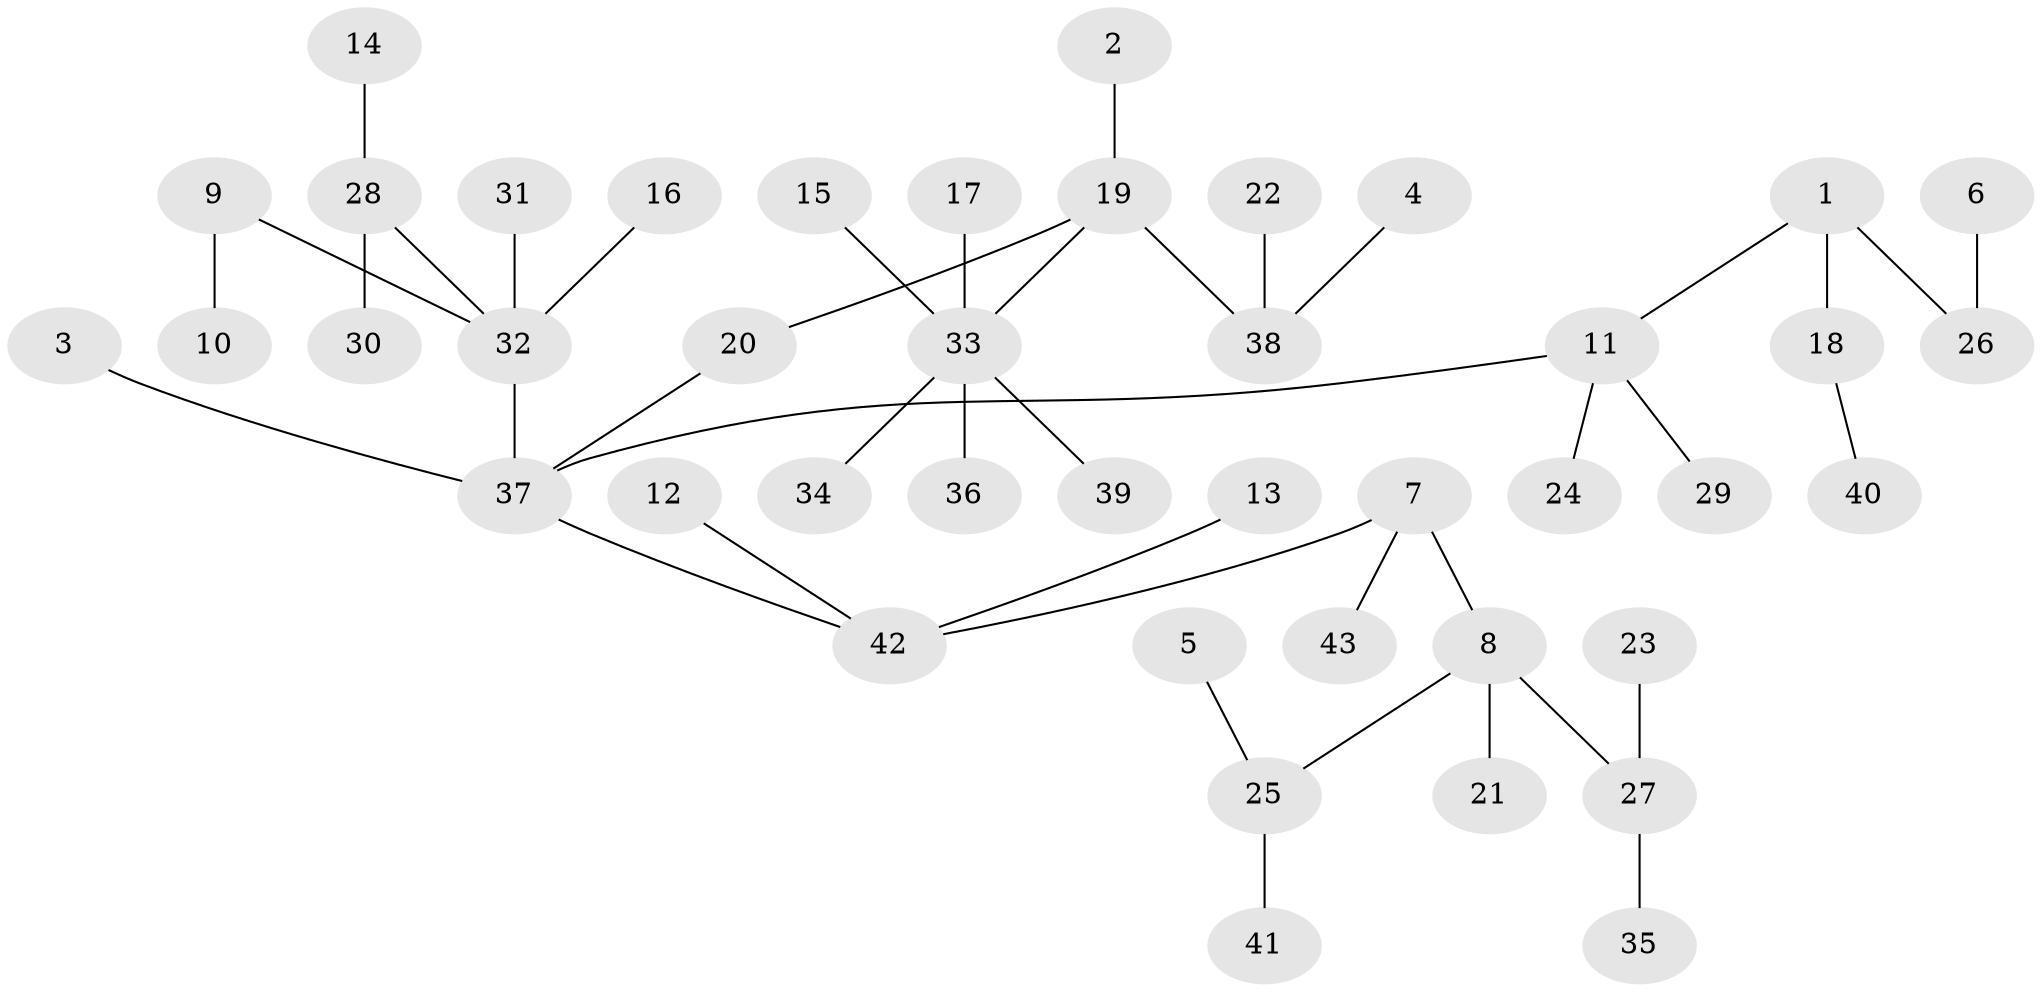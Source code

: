 // original degree distribution, {5: 0.07058823529411765, 2: 0.23529411764705882, 3: 0.10588235294117647, 4: 0.058823529411764705, 1: 0.5176470588235295, 7: 0.011764705882352941}
// Generated by graph-tools (version 1.1) at 2025/50/03/09/25 03:50:17]
// undirected, 43 vertices, 42 edges
graph export_dot {
graph [start="1"]
  node [color=gray90,style=filled];
  1;
  2;
  3;
  4;
  5;
  6;
  7;
  8;
  9;
  10;
  11;
  12;
  13;
  14;
  15;
  16;
  17;
  18;
  19;
  20;
  21;
  22;
  23;
  24;
  25;
  26;
  27;
  28;
  29;
  30;
  31;
  32;
  33;
  34;
  35;
  36;
  37;
  38;
  39;
  40;
  41;
  42;
  43;
  1 -- 11 [weight=1.0];
  1 -- 18 [weight=1.0];
  1 -- 26 [weight=1.0];
  2 -- 19 [weight=1.0];
  3 -- 37 [weight=1.0];
  4 -- 38 [weight=1.0];
  5 -- 25 [weight=1.0];
  6 -- 26 [weight=1.0];
  7 -- 8 [weight=1.0];
  7 -- 42 [weight=1.0];
  7 -- 43 [weight=1.0];
  8 -- 21 [weight=1.0];
  8 -- 25 [weight=1.0];
  8 -- 27 [weight=1.0];
  9 -- 10 [weight=1.0];
  9 -- 32 [weight=1.0];
  11 -- 24 [weight=1.0];
  11 -- 29 [weight=1.0];
  11 -- 37 [weight=1.0];
  12 -- 42 [weight=1.0];
  13 -- 42 [weight=1.0];
  14 -- 28 [weight=1.0];
  15 -- 33 [weight=1.0];
  16 -- 32 [weight=1.0];
  17 -- 33 [weight=1.0];
  18 -- 40 [weight=1.0];
  19 -- 20 [weight=1.0];
  19 -- 33 [weight=1.0];
  19 -- 38 [weight=1.0];
  20 -- 37 [weight=1.0];
  22 -- 38 [weight=1.0];
  23 -- 27 [weight=1.0];
  25 -- 41 [weight=1.0];
  27 -- 35 [weight=1.0];
  28 -- 30 [weight=1.0];
  28 -- 32 [weight=1.0];
  31 -- 32 [weight=1.0];
  32 -- 37 [weight=1.0];
  33 -- 34 [weight=1.0];
  33 -- 36 [weight=1.0];
  33 -- 39 [weight=1.0];
  37 -- 42 [weight=1.0];
}
